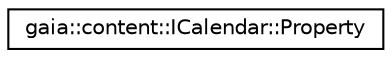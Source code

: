 digraph G
{
  edge [fontname="Helvetica",fontsize="10",labelfontname="Helvetica",labelfontsize="10"];
  node [fontname="Helvetica",fontsize="10",shape=record];
  rankdir=LR;
  Node1 [label="gaia::content::ICalendar::Property",height=0.2,width=0.4,color="black", fillcolor="white", style="filled",URL="$d6/da7/classgaia_1_1content_1_1_i_calendar_1_1_property.html",tooltip="A property within an iCalendar component (e.g., DTSTART, DTEND, etc., within a VEVENT)."];
}
